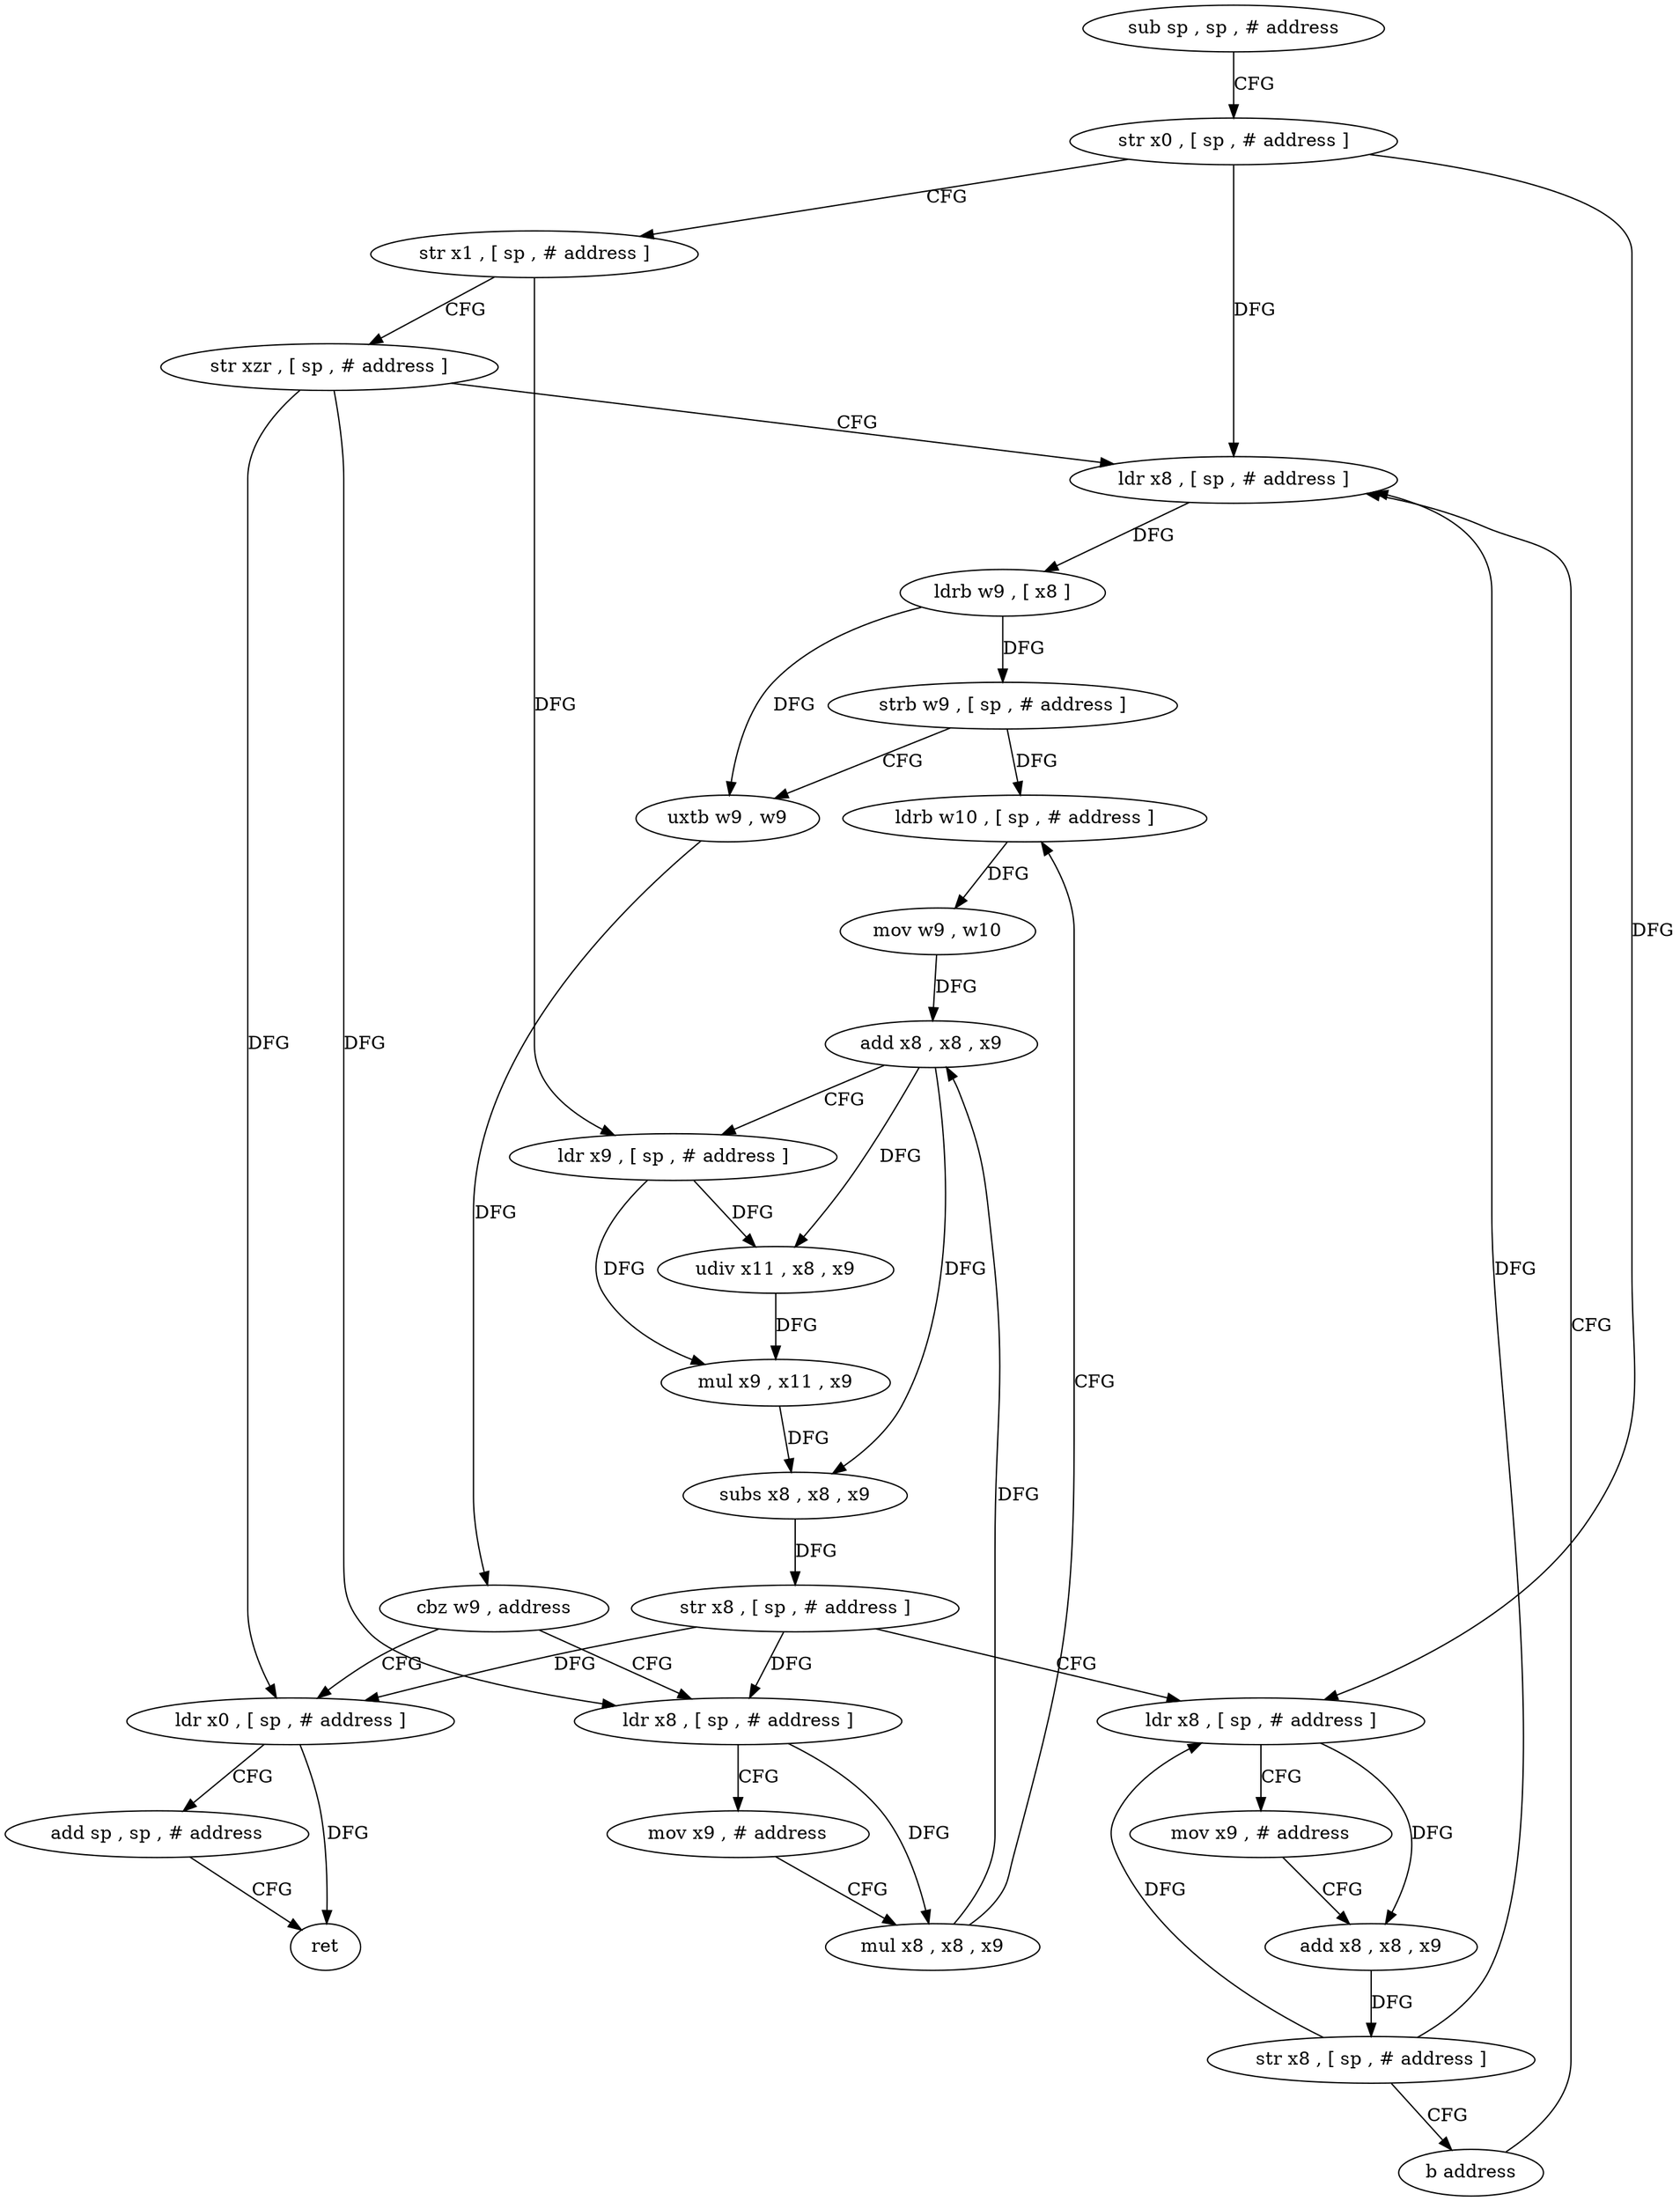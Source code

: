 digraph "func" {
"4233456" [label = "sub sp , sp , # address" ]
"4233460" [label = "str x0 , [ sp , # address ]" ]
"4233464" [label = "str x1 , [ sp , # address ]" ]
"4233468" [label = "str xzr , [ sp , # address ]" ]
"4233472" [label = "ldr x8 , [ sp , # address ]" ]
"4233556" [label = "ldr x0 , [ sp , # address ]" ]
"4233560" [label = "add sp , sp , # address" ]
"4233564" [label = "ret" ]
"4233492" [label = "ldr x8 , [ sp , # address ]" ]
"4233496" [label = "mov x9 , # address" ]
"4233500" [label = "mul x8 , x8 , x9" ]
"4233504" [label = "ldrb w10 , [ sp , # address ]" ]
"4233508" [label = "mov w9 , w10" ]
"4233512" [label = "add x8 , x8 , x9" ]
"4233516" [label = "ldr x9 , [ sp , # address ]" ]
"4233520" [label = "udiv x11 , x8 , x9" ]
"4233524" [label = "mul x9 , x11 , x9" ]
"4233528" [label = "subs x8 , x8 , x9" ]
"4233532" [label = "str x8 , [ sp , # address ]" ]
"4233536" [label = "ldr x8 , [ sp , # address ]" ]
"4233540" [label = "mov x9 , # address" ]
"4233544" [label = "add x8 , x8 , x9" ]
"4233548" [label = "str x8 , [ sp , # address ]" ]
"4233552" [label = "b address" ]
"4233476" [label = "ldrb w9 , [ x8 ]" ]
"4233480" [label = "strb w9 , [ sp , # address ]" ]
"4233484" [label = "uxtb w9 , w9" ]
"4233488" [label = "cbz w9 , address" ]
"4233456" -> "4233460" [ label = "CFG" ]
"4233460" -> "4233464" [ label = "CFG" ]
"4233460" -> "4233472" [ label = "DFG" ]
"4233460" -> "4233536" [ label = "DFG" ]
"4233464" -> "4233468" [ label = "CFG" ]
"4233464" -> "4233516" [ label = "DFG" ]
"4233468" -> "4233472" [ label = "CFG" ]
"4233468" -> "4233556" [ label = "DFG" ]
"4233468" -> "4233492" [ label = "DFG" ]
"4233472" -> "4233476" [ label = "DFG" ]
"4233556" -> "4233560" [ label = "CFG" ]
"4233556" -> "4233564" [ label = "DFG" ]
"4233560" -> "4233564" [ label = "CFG" ]
"4233492" -> "4233496" [ label = "CFG" ]
"4233492" -> "4233500" [ label = "DFG" ]
"4233496" -> "4233500" [ label = "CFG" ]
"4233500" -> "4233504" [ label = "CFG" ]
"4233500" -> "4233512" [ label = "DFG" ]
"4233504" -> "4233508" [ label = "DFG" ]
"4233508" -> "4233512" [ label = "DFG" ]
"4233512" -> "4233516" [ label = "CFG" ]
"4233512" -> "4233520" [ label = "DFG" ]
"4233512" -> "4233528" [ label = "DFG" ]
"4233516" -> "4233520" [ label = "DFG" ]
"4233516" -> "4233524" [ label = "DFG" ]
"4233520" -> "4233524" [ label = "DFG" ]
"4233524" -> "4233528" [ label = "DFG" ]
"4233528" -> "4233532" [ label = "DFG" ]
"4233532" -> "4233536" [ label = "CFG" ]
"4233532" -> "4233556" [ label = "DFG" ]
"4233532" -> "4233492" [ label = "DFG" ]
"4233536" -> "4233540" [ label = "CFG" ]
"4233536" -> "4233544" [ label = "DFG" ]
"4233540" -> "4233544" [ label = "CFG" ]
"4233544" -> "4233548" [ label = "DFG" ]
"4233548" -> "4233552" [ label = "CFG" ]
"4233548" -> "4233472" [ label = "DFG" ]
"4233548" -> "4233536" [ label = "DFG" ]
"4233552" -> "4233472" [ label = "CFG" ]
"4233476" -> "4233480" [ label = "DFG" ]
"4233476" -> "4233484" [ label = "DFG" ]
"4233480" -> "4233484" [ label = "CFG" ]
"4233480" -> "4233504" [ label = "DFG" ]
"4233484" -> "4233488" [ label = "DFG" ]
"4233488" -> "4233556" [ label = "CFG" ]
"4233488" -> "4233492" [ label = "CFG" ]
}
